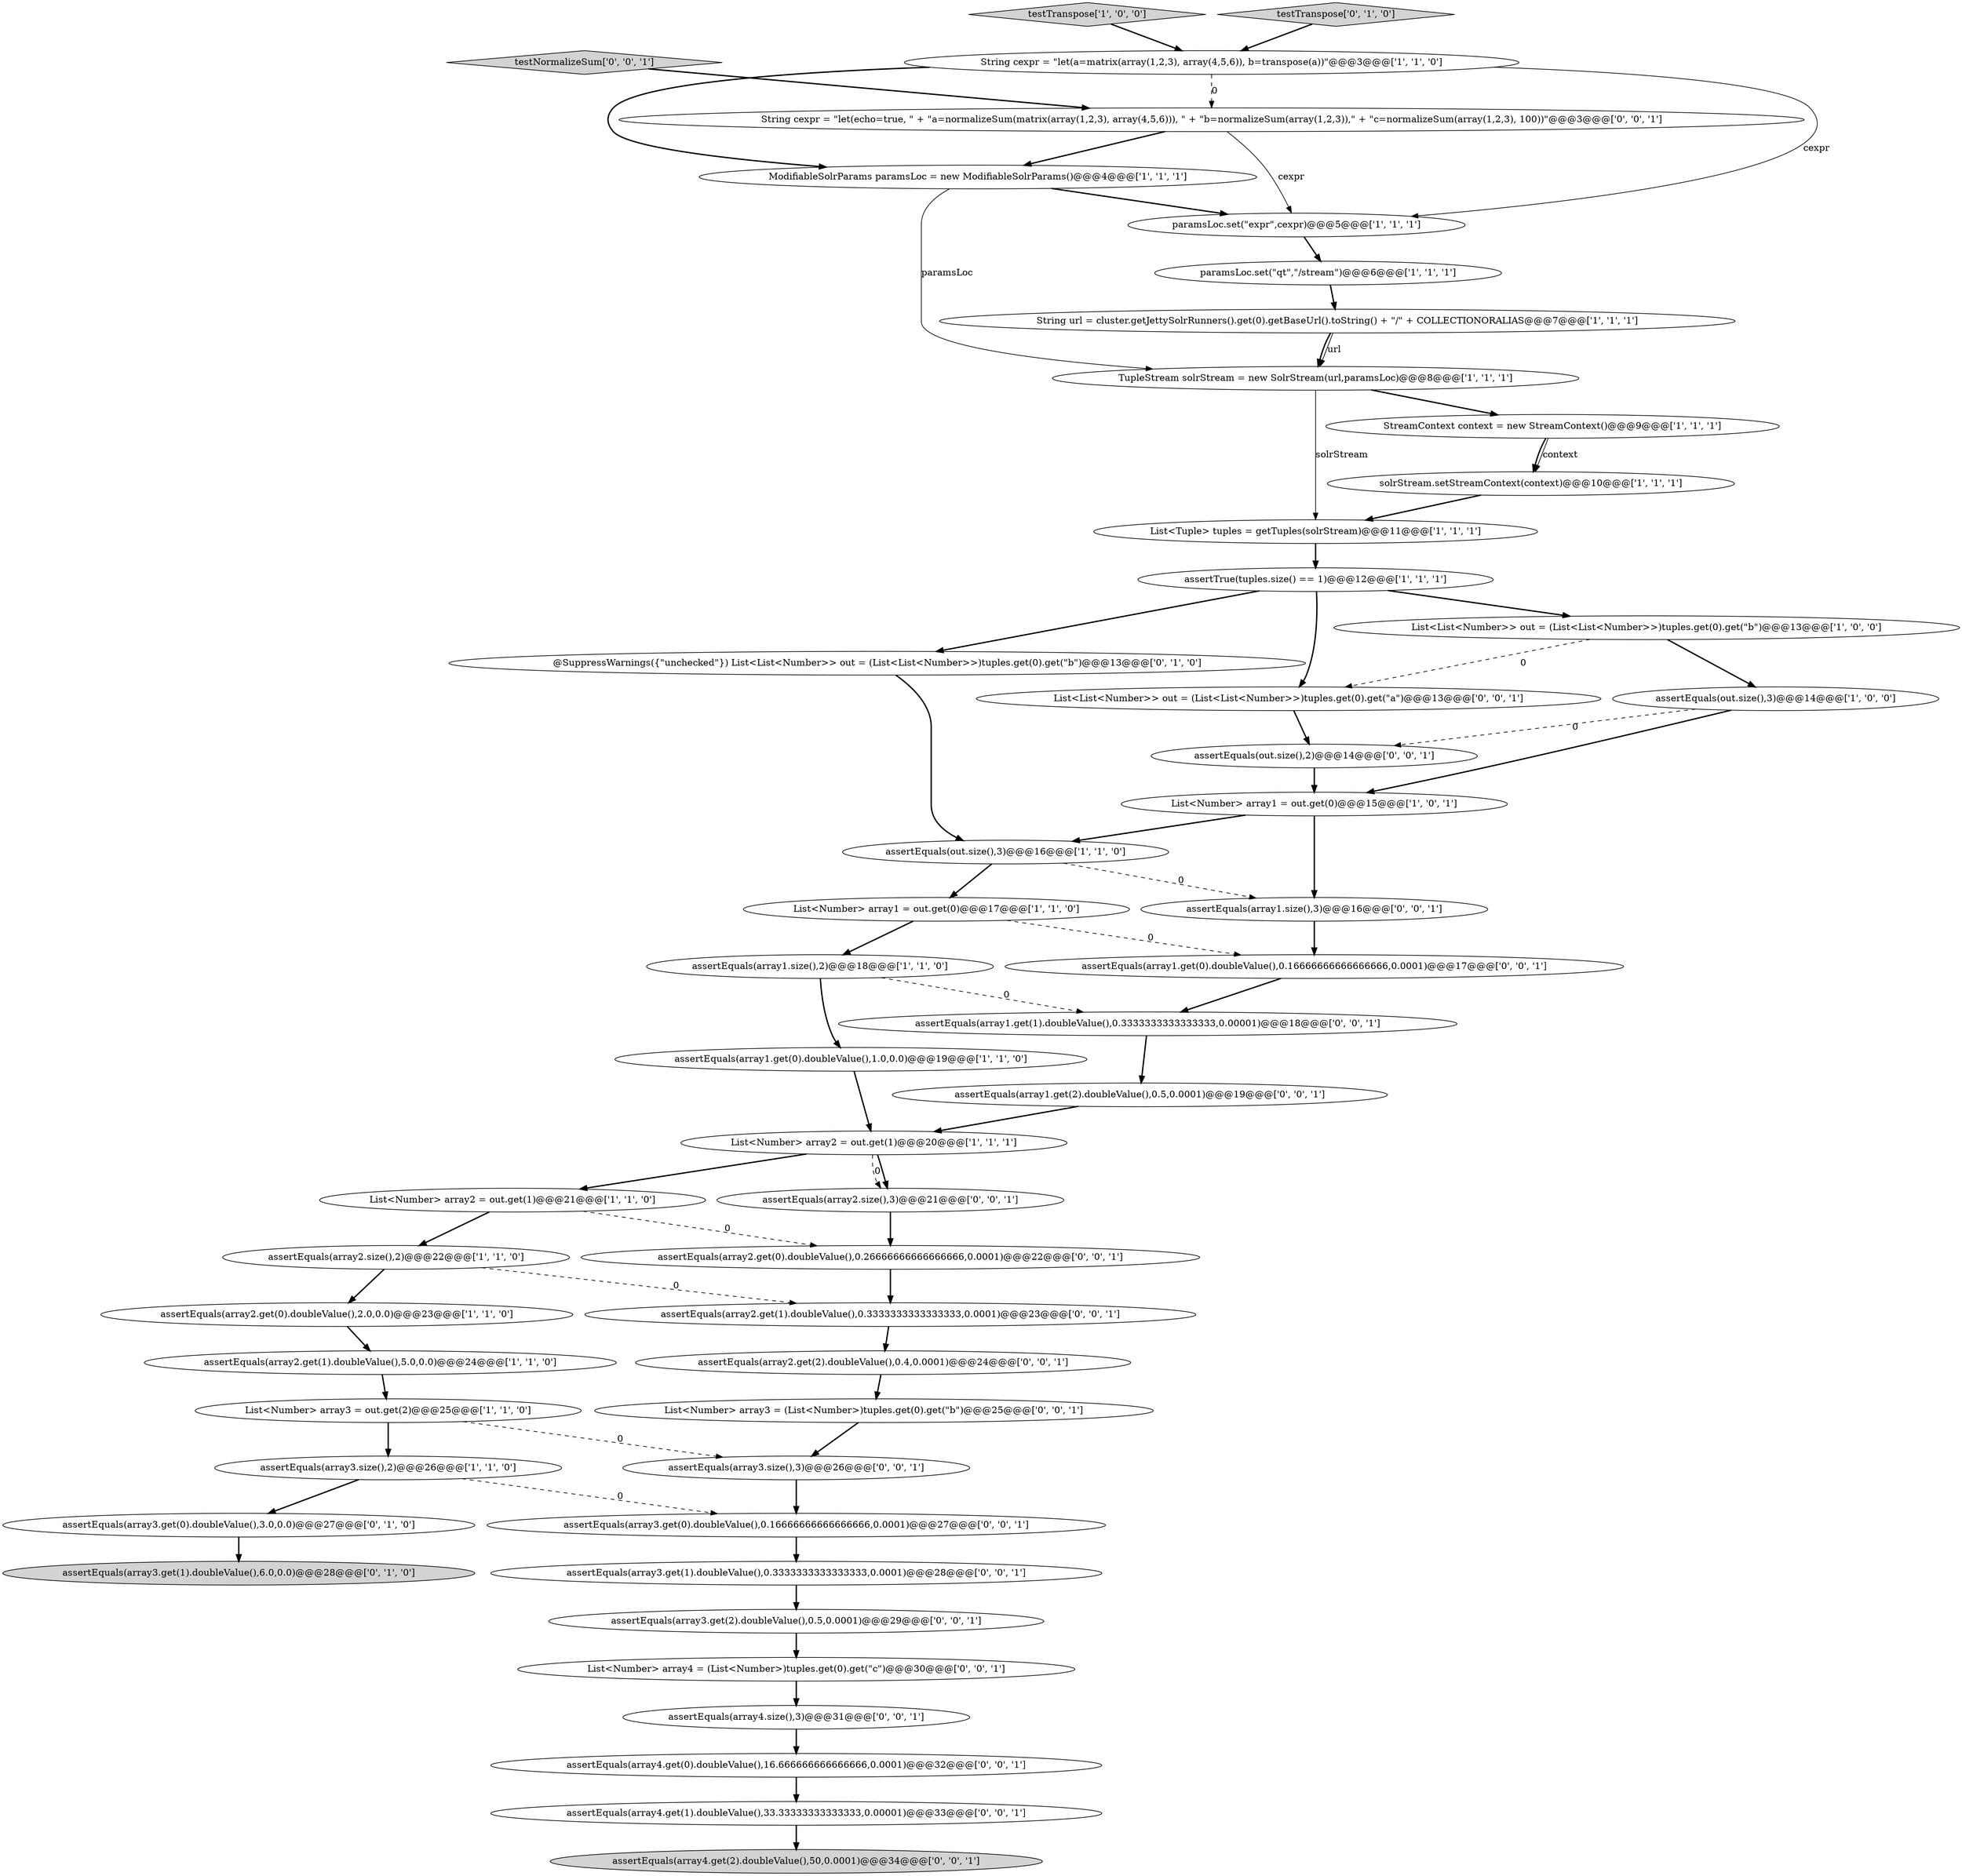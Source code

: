 digraph {
10 [style = filled, label = "List<Tuple> tuples = getTuples(solrStream)@@@11@@@['1', '1', '1']", fillcolor = white, shape = ellipse image = "AAA0AAABBB1BBB"];
50 [style = filled, label = "assertEquals(array3.get(2).doubleValue(),0.5,0.0001)@@@29@@@['0', '0', '1']", fillcolor = white, shape = ellipse image = "AAA0AAABBB3BBB"];
17 [style = filled, label = "List<Number> array1 = out.get(0)@@@17@@@['1', '1', '0']", fillcolor = white, shape = ellipse image = "AAA0AAABBB1BBB"];
15 [style = filled, label = "assertEquals(out.size(),3)@@@16@@@['1', '1', '0']", fillcolor = white, shape = ellipse image = "AAA0AAABBB1BBB"];
33 [style = filled, label = "List<List<Number>> out = (List<List<Number>>)tuples.get(0).get(\"a\")@@@13@@@['0', '0', '1']", fillcolor = white, shape = ellipse image = "AAA0AAABBB3BBB"];
20 [style = filled, label = "assertEquals(array1.size(),2)@@@18@@@['1', '1', '0']", fillcolor = white, shape = ellipse image = "AAA0AAABBB1BBB"];
12 [style = filled, label = "StreamContext context = new StreamContext()@@@9@@@['1', '1', '1']", fillcolor = white, shape = ellipse image = "AAA0AAABBB1BBB"];
38 [style = filled, label = "assertEquals(array3.get(0).doubleValue(),0.16666666666666666,0.0001)@@@27@@@['0', '0', '1']", fillcolor = white, shape = ellipse image = "AAA0AAABBB3BBB"];
4 [style = filled, label = "assertEquals(out.size(),3)@@@14@@@['1', '0', '0']", fillcolor = white, shape = ellipse image = "AAA0AAABBB1BBB"];
16 [style = filled, label = "String url = cluster.getJettySolrRunners().get(0).getBaseUrl().toString() + \"/\" + COLLECTIONORALIAS@@@7@@@['1', '1', '1']", fillcolor = white, shape = ellipse image = "AAA0AAABBB1BBB"];
44 [style = filled, label = "assertEquals(array2.get(1).doubleValue(),0.3333333333333333,0.0001)@@@23@@@['0', '0', '1']", fillcolor = white, shape = ellipse image = "AAA0AAABBB3BBB"];
7 [style = filled, label = "List<Number> array3 = out.get(2)@@@25@@@['1', '1', '0']", fillcolor = white, shape = ellipse image = "AAA0AAABBB1BBB"];
31 [style = filled, label = "testNormalizeSum['0', '0', '1']", fillcolor = lightgray, shape = diamond image = "AAA0AAABBB3BBB"];
42 [style = filled, label = "assertEquals(array4.get(2).doubleValue(),50,0.0001)@@@34@@@['0', '0', '1']", fillcolor = lightgray, shape = ellipse image = "AAA0AAABBB3BBB"];
48 [style = filled, label = "List<Number> array3 = (List<Number>)tuples.get(0).get(\"b\")@@@25@@@['0', '0', '1']", fillcolor = white, shape = ellipse image = "AAA0AAABBB3BBB"];
34 [style = filled, label = "assertEquals(array1.size(),3)@@@16@@@['0', '0', '1']", fillcolor = white, shape = ellipse image = "AAA0AAABBB3BBB"];
24 [style = filled, label = "assertEquals(array2.get(0).doubleValue(),2.0,0.0)@@@23@@@['1', '1', '0']", fillcolor = white, shape = ellipse image = "AAA0AAABBB1BBB"];
43 [style = filled, label = "assertEquals(array1.get(0).doubleValue(),0.16666666666666666,0.0001)@@@17@@@['0', '0', '1']", fillcolor = white, shape = ellipse image = "AAA0AAABBB3BBB"];
2 [style = filled, label = "assertEquals(array2.size(),2)@@@22@@@['1', '1', '0']", fillcolor = white, shape = ellipse image = "AAA0AAABBB1BBB"];
5 [style = filled, label = "assertEquals(array2.get(1).doubleValue(),5.0,0.0)@@@24@@@['1', '1', '0']", fillcolor = white, shape = ellipse image = "AAA0AAABBB1BBB"];
19 [style = filled, label = "testTranspose['1', '0', '0']", fillcolor = lightgray, shape = diamond image = "AAA0AAABBB1BBB"];
21 [style = filled, label = "assertTrue(tuples.size() == 1)@@@12@@@['1', '1', '1']", fillcolor = white, shape = ellipse image = "AAA0AAABBB1BBB"];
11 [style = filled, label = "assertEquals(array3.size(),2)@@@26@@@['1', '1', '0']", fillcolor = white, shape = ellipse image = "AAA0AAABBB1BBB"];
0 [style = filled, label = "List<Number> array2 = out.get(1)@@@20@@@['1', '1', '1']", fillcolor = white, shape = ellipse image = "AAA0AAABBB1BBB"];
37 [style = filled, label = "List<Number> array4 = (List<Number>)tuples.get(0).get(\"c\")@@@30@@@['0', '0', '1']", fillcolor = white, shape = ellipse image = "AAA0AAABBB3BBB"];
41 [style = filled, label = "assertEquals(array4.size(),3)@@@31@@@['0', '0', '1']", fillcolor = white, shape = ellipse image = "AAA0AAABBB3BBB"];
26 [style = filled, label = "@SuppressWarnings({\"unchecked\"}) List<List<Number>> out = (List<List<Number>>)tuples.get(0).get(\"b\")@@@13@@@['0', '1', '0']", fillcolor = white, shape = ellipse image = "AAA0AAABBB2BBB"];
28 [style = filled, label = "assertEquals(array3.get(1).doubleValue(),6.0,0.0)@@@28@@@['0', '1', '0']", fillcolor = lightgray, shape = ellipse image = "AAA0AAABBB2BBB"];
46 [style = filled, label = "assertEquals(array1.get(2).doubleValue(),0.5,0.0001)@@@19@@@['0', '0', '1']", fillcolor = white, shape = ellipse image = "AAA0AAABBB3BBB"];
35 [style = filled, label = "assertEquals(array2.get(0).doubleValue(),0.26666666666666666,0.0001)@@@22@@@['0', '0', '1']", fillcolor = white, shape = ellipse image = "AAA0AAABBB3BBB"];
6 [style = filled, label = "TupleStream solrStream = new SolrStream(url,paramsLoc)@@@8@@@['1', '1', '1']", fillcolor = white, shape = ellipse image = "AAA0AAABBB1BBB"];
32 [style = filled, label = "assertEquals(array1.get(1).doubleValue(),0.3333333333333333,0.00001)@@@18@@@['0', '0', '1']", fillcolor = white, shape = ellipse image = "AAA0AAABBB3BBB"];
45 [style = filled, label = "String cexpr = \"let(echo=true, \" + \"a=normalizeSum(matrix(array(1,2,3), array(4,5,6))), \" + \"b=normalizeSum(array(1,2,3)),\" + \"c=normalizeSum(array(1,2,3), 100))\"@@@3@@@['0', '0', '1']", fillcolor = white, shape = ellipse image = "AAA0AAABBB3BBB"];
29 [style = filled, label = "assertEquals(array4.get(0).doubleValue(),16.666666666666666,0.0001)@@@32@@@['0', '0', '1']", fillcolor = white, shape = ellipse image = "AAA0AAABBB3BBB"];
27 [style = filled, label = "assertEquals(array3.get(0).doubleValue(),3.0,0.0)@@@27@@@['0', '1', '0']", fillcolor = white, shape = ellipse image = "AAA0AAABBB2BBB"];
25 [style = filled, label = "testTranspose['0', '1', '0']", fillcolor = lightgray, shape = diamond image = "AAA0AAABBB2BBB"];
8 [style = filled, label = "assertEquals(array1.get(0).doubleValue(),1.0,0.0)@@@19@@@['1', '1', '0']", fillcolor = white, shape = ellipse image = "AAA0AAABBB1BBB"];
47 [style = filled, label = "assertEquals(array3.get(1).doubleValue(),0.3333333333333333,0.0001)@@@28@@@['0', '0', '1']", fillcolor = white, shape = ellipse image = "AAA0AAABBB3BBB"];
39 [style = filled, label = "assertEquals(array3.size(),3)@@@26@@@['0', '0', '1']", fillcolor = white, shape = ellipse image = "AAA0AAABBB3BBB"];
18 [style = filled, label = "List<Number> array2 = out.get(1)@@@21@@@['1', '1', '0']", fillcolor = white, shape = ellipse image = "AAA0AAABBB1BBB"];
1 [style = filled, label = "List<Number> array1 = out.get(0)@@@15@@@['1', '0', '1']", fillcolor = white, shape = ellipse image = "AAA0AAABBB1BBB"];
13 [style = filled, label = "paramsLoc.set(\"expr\",cexpr)@@@5@@@['1', '1', '1']", fillcolor = white, shape = ellipse image = "AAA0AAABBB1BBB"];
23 [style = filled, label = "paramsLoc.set(\"qt\",\"/stream\")@@@6@@@['1', '1', '1']", fillcolor = white, shape = ellipse image = "AAA0AAABBB1BBB"];
14 [style = filled, label = "List<List<Number>> out = (List<List<Number>>)tuples.get(0).get(\"b\")@@@13@@@['1', '0', '0']", fillcolor = white, shape = ellipse image = "AAA0AAABBB1BBB"];
40 [style = filled, label = "assertEquals(array4.get(1).doubleValue(),33.33333333333333,0.00001)@@@33@@@['0', '0', '1']", fillcolor = white, shape = ellipse image = "AAA0AAABBB3BBB"];
9 [style = filled, label = "String cexpr = \"let(a=matrix(array(1,2,3), array(4,5,6)), b=transpose(a))\"@@@3@@@['1', '1', '0']", fillcolor = white, shape = ellipse image = "AAA0AAABBB1BBB"];
36 [style = filled, label = "assertEquals(out.size(),2)@@@14@@@['0', '0', '1']", fillcolor = white, shape = ellipse image = "AAA0AAABBB3BBB"];
3 [style = filled, label = "solrStream.setStreamContext(context)@@@10@@@['1', '1', '1']", fillcolor = white, shape = ellipse image = "AAA0AAABBB1BBB"];
30 [style = filled, label = "assertEquals(array2.get(2).doubleValue(),0.4,0.0001)@@@24@@@['0', '0', '1']", fillcolor = white, shape = ellipse image = "AAA0AAABBB3BBB"];
49 [style = filled, label = "assertEquals(array2.size(),3)@@@21@@@['0', '0', '1']", fillcolor = white, shape = ellipse image = "AAA0AAABBB3BBB"];
22 [style = filled, label = "ModifiableSolrParams paramsLoc = new ModifiableSolrParams()@@@4@@@['1', '1', '1']", fillcolor = white, shape = ellipse image = "AAA0AAABBB1BBB"];
9->22 [style = bold, label=""];
3->10 [style = bold, label=""];
37->41 [style = bold, label=""];
10->21 [style = bold, label=""];
21->14 [style = bold, label=""];
38->47 [style = bold, label=""];
30->48 [style = bold, label=""];
40->42 [style = bold, label=""];
19->9 [style = bold, label=""];
14->33 [style = dashed, label="0"];
0->49 [style = dashed, label="0"];
18->2 [style = bold, label=""];
50->37 [style = bold, label=""];
12->3 [style = solid, label="context"];
43->32 [style = bold, label=""];
18->35 [style = dashed, label="0"];
8->0 [style = bold, label=""];
27->28 [style = bold, label=""];
21->33 [style = bold, label=""];
13->23 [style = bold, label=""];
39->38 [style = bold, label=""];
6->10 [style = solid, label="solrStream"];
4->36 [style = dashed, label="0"];
9->13 [style = solid, label="cexpr"];
31->45 [style = bold, label=""];
23->16 [style = bold, label=""];
20->8 [style = bold, label=""];
48->39 [style = bold, label=""];
17->20 [style = bold, label=""];
7->11 [style = bold, label=""];
49->35 [style = bold, label=""];
20->32 [style = dashed, label="0"];
46->0 [style = bold, label=""];
4->1 [style = bold, label=""];
11->38 [style = dashed, label="0"];
9->45 [style = dashed, label="0"];
11->27 [style = bold, label=""];
17->43 [style = dashed, label="0"];
32->46 [style = bold, label=""];
26->15 [style = bold, label=""];
0->49 [style = bold, label=""];
35->44 [style = bold, label=""];
41->29 [style = bold, label=""];
45->13 [style = solid, label="cexpr"];
47->50 [style = bold, label=""];
21->26 [style = bold, label=""];
12->3 [style = bold, label=""];
44->30 [style = bold, label=""];
16->6 [style = bold, label=""];
36->1 [style = bold, label=""];
1->15 [style = bold, label=""];
6->12 [style = bold, label=""];
25->9 [style = bold, label=""];
45->22 [style = bold, label=""];
2->24 [style = bold, label=""];
16->6 [style = solid, label="url"];
14->4 [style = bold, label=""];
34->43 [style = bold, label=""];
2->44 [style = dashed, label="0"];
24->5 [style = bold, label=""];
33->36 [style = bold, label=""];
22->6 [style = solid, label="paramsLoc"];
15->34 [style = dashed, label="0"];
0->18 [style = bold, label=""];
1->34 [style = bold, label=""];
5->7 [style = bold, label=""];
22->13 [style = bold, label=""];
7->39 [style = dashed, label="0"];
29->40 [style = bold, label=""];
15->17 [style = bold, label=""];
}
